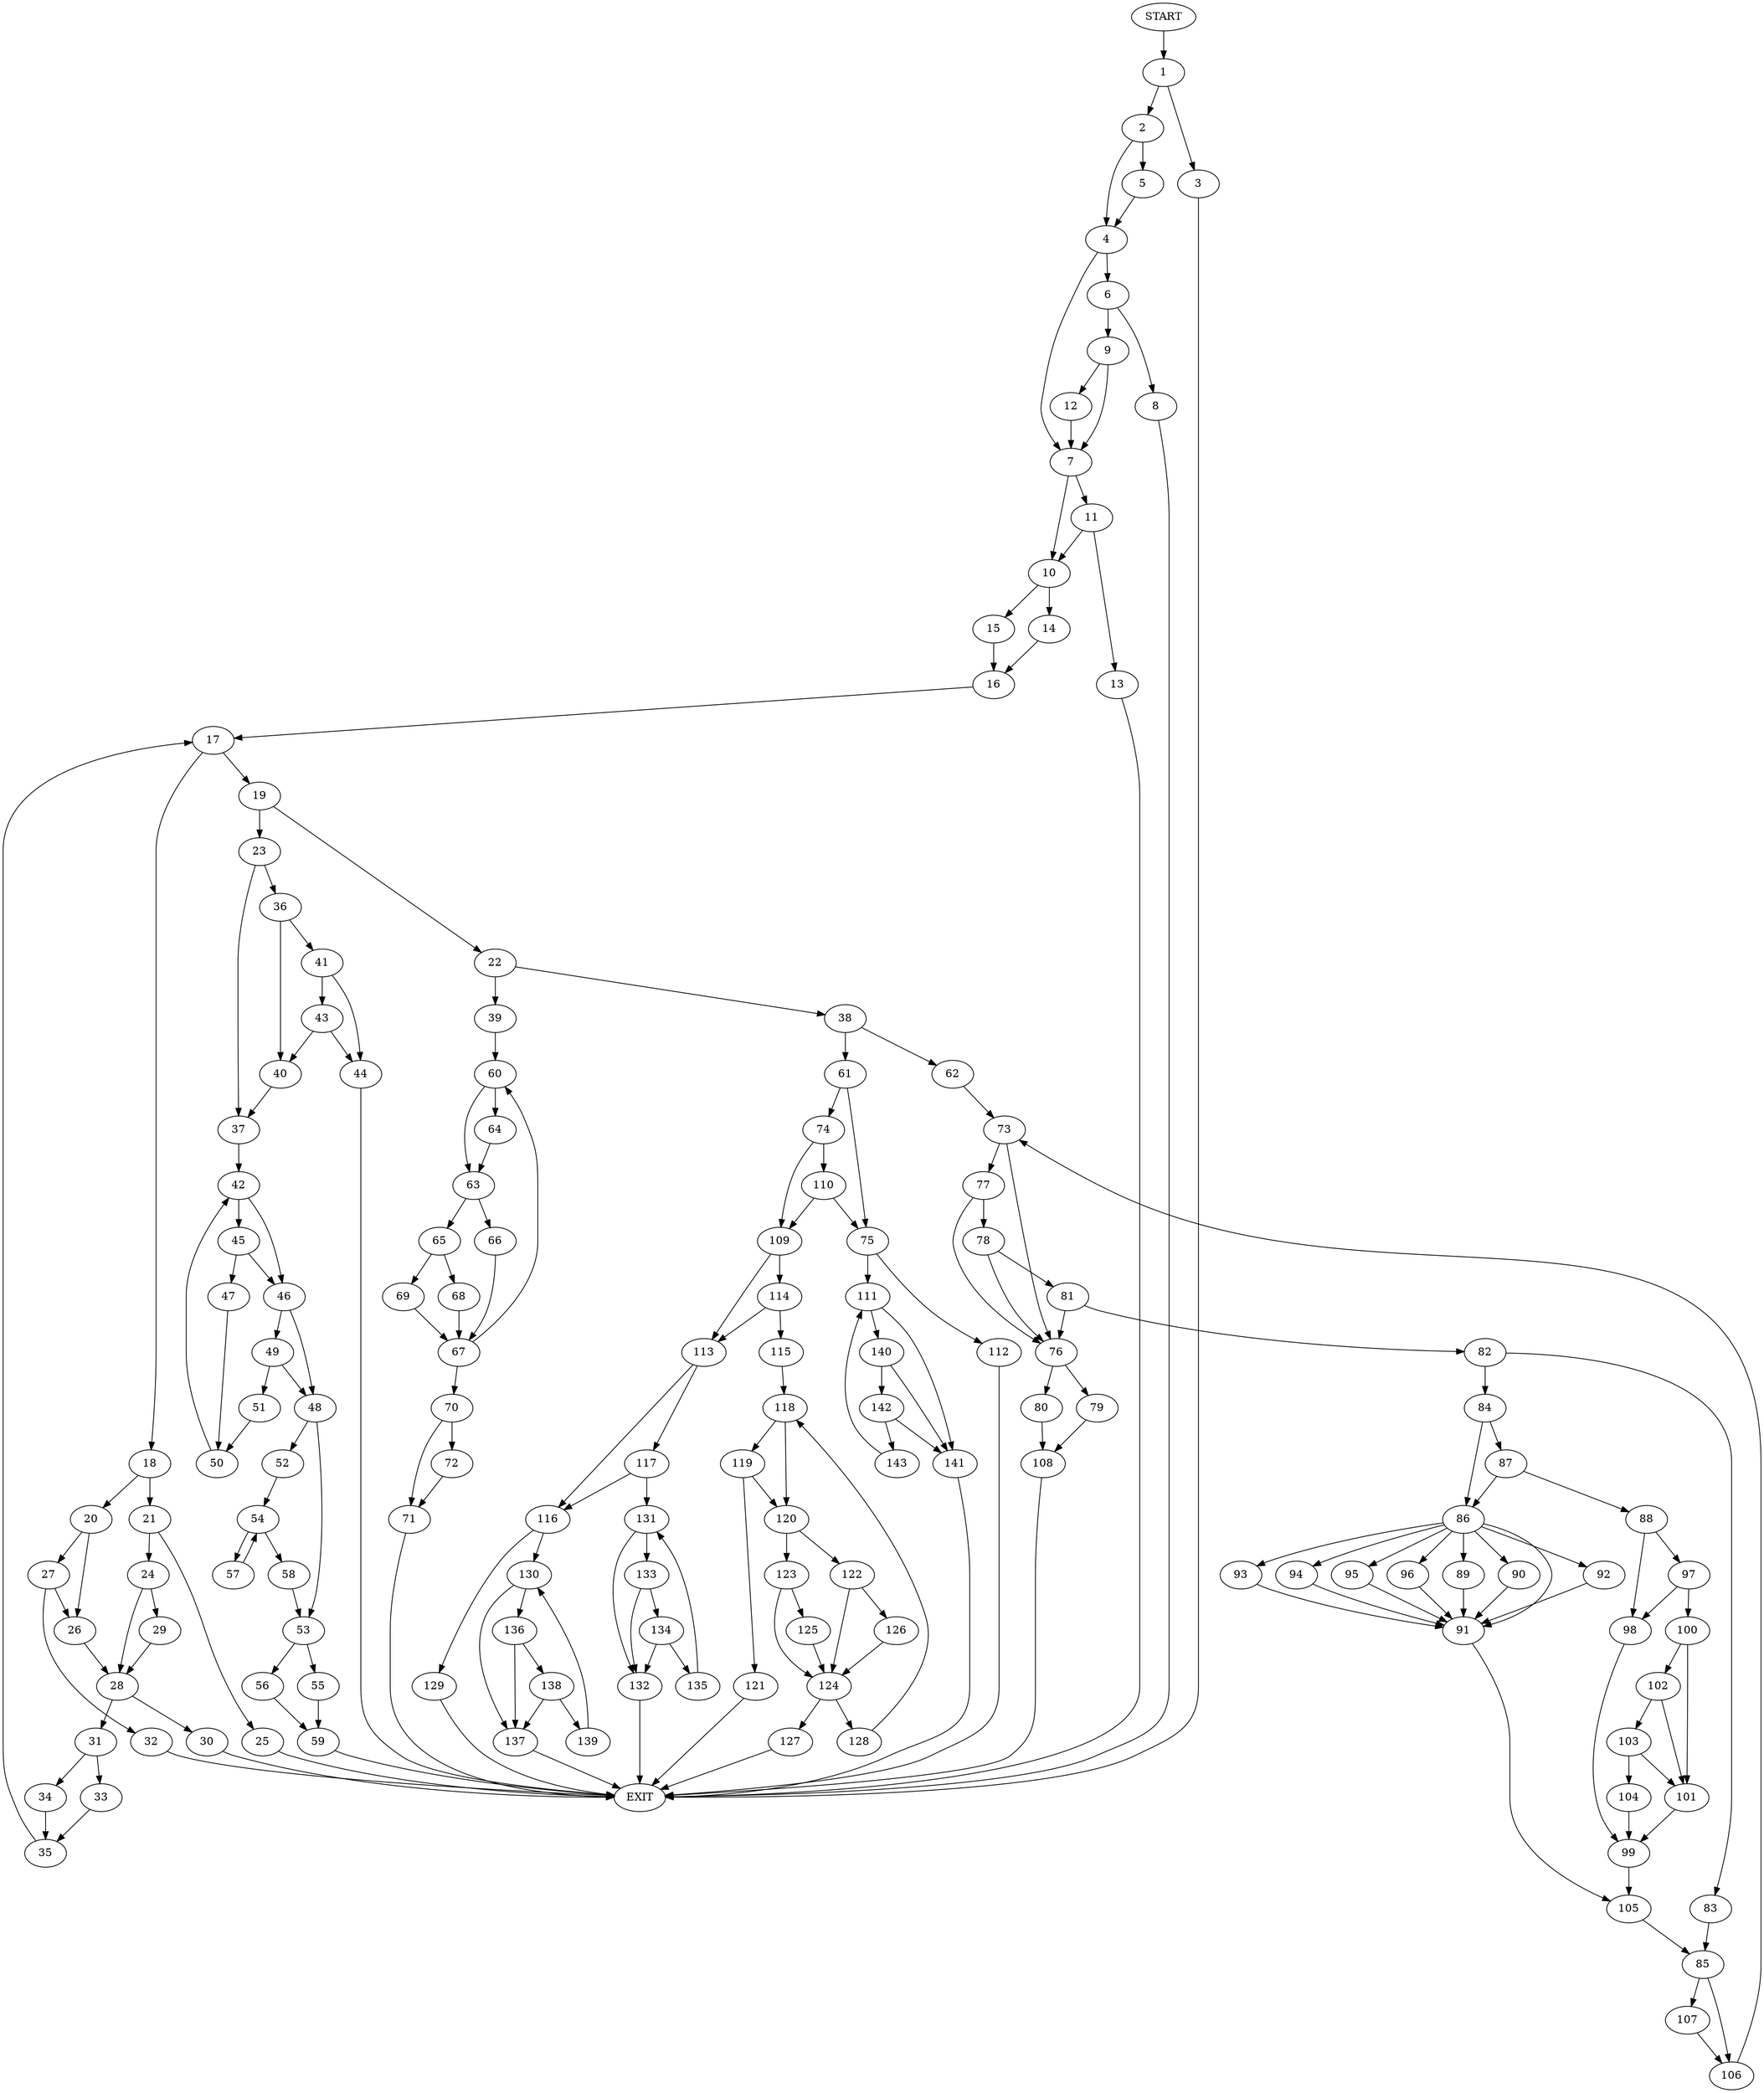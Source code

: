 digraph {
0 [label="START"]
144 [label="EXIT"]
0 -> 1
1 -> 2
1 -> 3
2 -> 4
2 -> 5
3 -> 144
5 -> 4
4 -> 6
4 -> 7
6 -> 8
6 -> 9
7 -> 10
7 -> 11
9 -> 7
9 -> 12
8 -> 144
12 -> 7
11 -> 10
11 -> 13
10 -> 14
10 -> 15
13 -> 144
15 -> 16
14 -> 16
16 -> 17
17 -> 18
17 -> 19
18 -> 20
18 -> 21
19 -> 22
19 -> 23
21 -> 24
21 -> 25
20 -> 26
20 -> 27
25 -> 144
24 -> 28
24 -> 29
29 -> 28
28 -> 30
28 -> 31
26 -> 28
27 -> 32
27 -> 26
32 -> 144
30 -> 144
31 -> 33
31 -> 34
34 -> 35
33 -> 35
35 -> 17
23 -> 36
23 -> 37
22 -> 38
22 -> 39
36 -> 40
36 -> 41
37 -> 42
40 -> 37
41 -> 43
41 -> 44
44 -> 144
43 -> 40
43 -> 44
42 -> 45
42 -> 46
45 -> 47
45 -> 46
46 -> 48
46 -> 49
47 -> 50
50 -> 42
49 -> 48
49 -> 51
48 -> 52
48 -> 53
51 -> 50
52 -> 54
53 -> 55
53 -> 56
54 -> 57
54 -> 58
58 -> 53
57 -> 54
56 -> 59
55 -> 59
59 -> 144
39 -> 60
38 -> 61
38 -> 62
60 -> 63
60 -> 64
63 -> 65
63 -> 66
64 -> 63
66 -> 67
65 -> 68
65 -> 69
67 -> 60
67 -> 70
69 -> 67
68 -> 67
70 -> 71
70 -> 72
71 -> 144
72 -> 71
62 -> 73
61 -> 74
61 -> 75
73 -> 76
73 -> 77
77 -> 78
77 -> 76
76 -> 79
76 -> 80
78 -> 81
78 -> 76
81 -> 76
81 -> 82
82 -> 83
82 -> 84
83 -> 85
84 -> 86
84 -> 87
87 -> 86
87 -> 88
86 -> 89
86 -> 90
86 -> 91
86 -> 92
86 -> 93
86 -> 94
86 -> 95
86 -> 96
88 -> 97
88 -> 98
98 -> 99
97 -> 98
97 -> 100
100 -> 101
100 -> 102
102 -> 101
102 -> 103
101 -> 99
103 -> 101
103 -> 104
104 -> 99
99 -> 105
105 -> 85
90 -> 91
96 -> 91
92 -> 91
93 -> 91
94 -> 91
91 -> 105
89 -> 91
95 -> 91
85 -> 106
85 -> 107
106 -> 73
107 -> 106
80 -> 108
79 -> 108
108 -> 144
74 -> 109
74 -> 110
75 -> 111
75 -> 112
110 -> 109
110 -> 75
109 -> 113
109 -> 114
114 -> 113
114 -> 115
113 -> 116
113 -> 117
115 -> 118
118 -> 119
118 -> 120
119 -> 121
119 -> 120
120 -> 122
120 -> 123
121 -> 144
123 -> 124
123 -> 125
122 -> 126
122 -> 124
124 -> 127
124 -> 128
126 -> 124
125 -> 124
127 -> 144
128 -> 118
116 -> 129
116 -> 130
117 -> 116
117 -> 131
131 -> 132
131 -> 133
133 -> 132
133 -> 134
132 -> 144
134 -> 132
134 -> 135
135 -> 131
129 -> 144
130 -> 136
130 -> 137
137 -> 144
136 -> 138
136 -> 137
138 -> 139
138 -> 137
139 -> 130
112 -> 144
111 -> 140
111 -> 141
140 -> 142
140 -> 141
141 -> 144
142 -> 143
142 -> 141
143 -> 111
}
